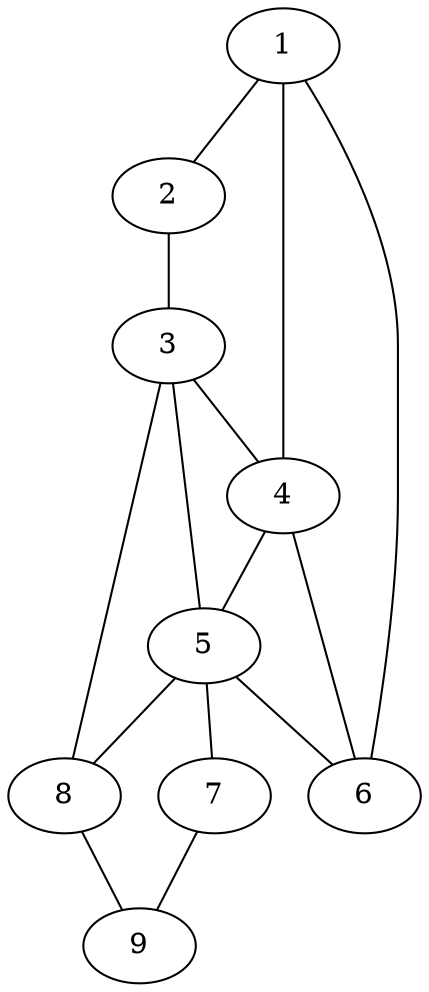 graph {
1 -- 2
1 -- 4
1 -- 6
2 -- 3
3 -- 4
4 -- 5
5 -- 6
4 -- 6
5 -- 7
3 -- 5
3 -- 8
5 -- 8
8 -- 9
7 -- 9
}
